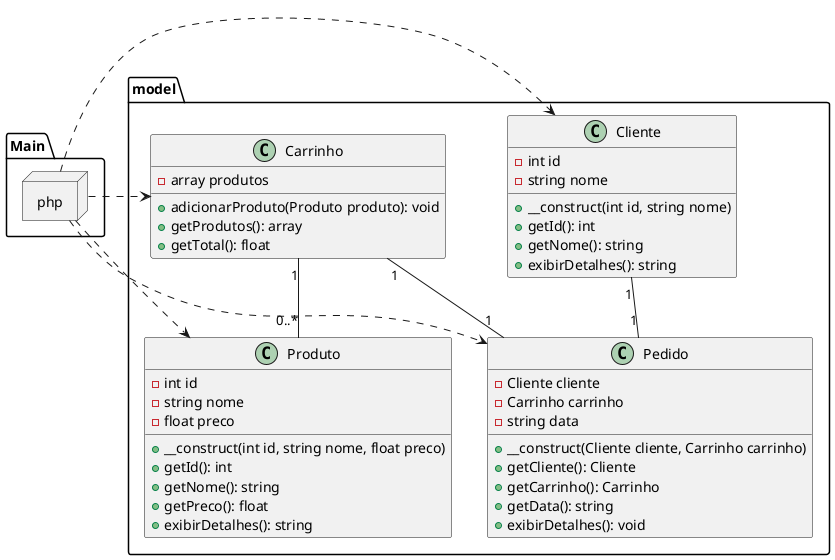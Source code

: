 @startuml
package "model" {
  class Cliente {
    - int id
    - string nome
    + __construct(int id, string nome)
    + getId(): int
    + getNome(): string
    + exibirDetalhes(): string
  }

  class Produto {
    - int id
    - string nome
    - float preco
    + __construct(int id, string nome, float preco)
    + getId(): int
    + getNome(): string
    + getPreco(): float
    + exibirDetalhes(): string
  }

  class Carrinho {
    - array produtos
    + adicionarProduto(Produto produto): void
    + getProdutos(): array
    + getTotal(): float
  }

  class Pedido {
    - Cliente cliente
    - Carrinho carrinho
    - string data
    + __construct(Cliente cliente, Carrinho carrinho)
    + getCliente(): Cliente
    + getCarrinho(): Carrinho
    + getData(): string
    + exibirDetalhes(): void
  }
}

node "Main.php" {
}

' Relacionamentos internos do modelo
Cliente "1" -- "1" Pedido
Carrinho "1" -- "1" Pedido
Carrinho "1" -- "0..*" Produto

' Relações de dependência do Main
Main.php .> Cliente
Main.php .> Produto
Main.php .> Carrinho
Main.php .> Pedido
@enduml